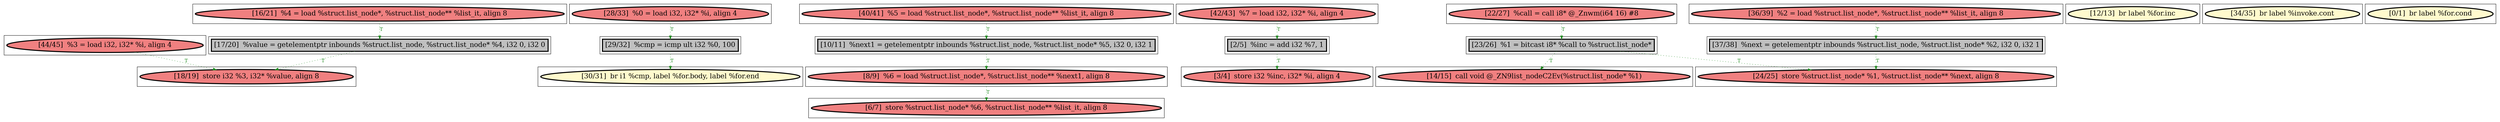 
digraph G {



node1194->node1196 [style=dotted,color=forestgreen,label="T",fontcolor=forestgreen ]
node1198->node1194 [style=dotted,color=forestgreen,label="T",fontcolor=forestgreen ]
node1188->node1189 [style=dotted,color=forestgreen,label="T",fontcolor=forestgreen ]
node1183->node1181 [style=dotted,color=forestgreen,label="T",fontcolor=forestgreen ]
node1181->node1180 [style=dotted,color=forestgreen,label="T",fontcolor=forestgreen ]
node1184->node1196 [style=dotted,color=forestgreen,label="T",fontcolor=forestgreen ]
node1178->node1190 [style=dotted,color=forestgreen,label="T",fontcolor=forestgreen ]
node1193->node1187 [style=dotted,color=forestgreen,label="T",fontcolor=forestgreen ]
node1187->node1199 [style=dotted,color=forestgreen,label="T",fontcolor=forestgreen ]
node1191->node1182 [style=dotted,color=forestgreen,label="T",fontcolor=forestgreen ]
node1185->node1178 [style=dotted,color=forestgreen,label="T",fontcolor=forestgreen ]
node1180->node1179 [style=dotted,color=forestgreen,label="T",fontcolor=forestgreen ]
node1182->node1186 [style=dotted,color=forestgreen,label="T",fontcolor=forestgreen ]
node1187->node1186 [style=dotted,color=forestgreen,label="T",fontcolor=forestgreen ]
node1189->node1192 [style=dotted,color=forestgreen,label="T",fontcolor=forestgreen ]


subgraph cluster22 {


node1199 [penwidth=3.0,fontsize=20,fillcolor=lightcoral,label="[14/15]  call void @_ZN9list_nodeC2Ev(%struct.list_node* %1)",shape=ellipse,style=filled ]



}

subgraph cluster20 {


node1197 [penwidth=3.0,fontsize=20,fillcolor=lemonchiffon,label="[12/13]  br label %for.inc",shape=ellipse,style=filled ]



}

subgraph cluster18 {


node1195 [penwidth=3.0,fontsize=20,fillcolor=lemonchiffon,label="[34/35]  br label %invoke.cont",shape=ellipse,style=filled ]



}

subgraph cluster16 {


node1193 [penwidth=3.0,fontsize=20,fillcolor=lightcoral,label="[22/27]  %call = call i8* @_Znwm(i64 16) #8",shape=ellipse,style=filled ]



}

subgraph cluster17 {


node1194 [penwidth=3.0,fontsize=20,fillcolor=grey,label="[17/20]  %value = getelementptr inbounds %struct.list_node, %struct.list_node* %4, i32 0, i32 0",shape=rectangle,style=filled ]



}

subgraph cluster4 {


node1181 [penwidth=3.0,fontsize=20,fillcolor=grey,label="[10/11]  %next1 = getelementptr inbounds %struct.list_node, %struct.list_node* %5, i32 0, i32 1",shape=rectangle,style=filled ]



}

subgraph cluster3 {


node1180 [penwidth=3.0,fontsize=20,fillcolor=lightcoral,label="[8/9]  %6 = load %struct.list_node*, %struct.list_node** %next1, align 8",shape=ellipse,style=filled ]



}

subgraph cluster2 {


node1179 [penwidth=3.0,fontsize=20,fillcolor=lightcoral,label="[6/7]  store %struct.list_node* %6, %struct.list_node** %list_it, align 8",shape=ellipse,style=filled ]



}

subgraph cluster1 {


node1178 [penwidth=3.0,fontsize=20,fillcolor=grey,label="[2/5]  %inc = add i32 %7, 1",shape=rectangle,style=filled ]



}

subgraph cluster12 {


node1189 [penwidth=3.0,fontsize=20,fillcolor=grey,label="[29/32]  %cmp = icmp ult i32 %0, 100",shape=rectangle,style=filled ]



}

subgraph cluster5 {


node1182 [penwidth=3.0,fontsize=20,fillcolor=grey,label="[37/38]  %next = getelementptr inbounds %struct.list_node, %struct.list_node* %2, i32 0, i32 1",shape=rectangle,style=filled ]



}

subgraph cluster0 {


node1177 [penwidth=3.0,fontsize=20,fillcolor=lemonchiffon,label="[0/1]  br label %for.cond",shape=ellipse,style=filled ]



}

subgraph cluster6 {


node1183 [penwidth=3.0,fontsize=20,fillcolor=lightcoral,label="[40/41]  %5 = load %struct.list_node*, %struct.list_node** %list_it, align 8",shape=ellipse,style=filled ]



}

subgraph cluster14 {


node1191 [penwidth=3.0,fontsize=20,fillcolor=lightcoral,label="[36/39]  %2 = load %struct.list_node*, %struct.list_node** %list_it, align 8",shape=ellipse,style=filled ]



}

subgraph cluster7 {


node1184 [penwidth=3.0,fontsize=20,fillcolor=lightcoral,label="[44/45]  %3 = load i32, i32* %i, align 4",shape=ellipse,style=filled ]



}

subgraph cluster8 {


node1185 [penwidth=3.0,fontsize=20,fillcolor=lightcoral,label="[42/43]  %7 = load i32, i32* %i, align 4",shape=ellipse,style=filled ]



}

subgraph cluster21 {


node1198 [penwidth=3.0,fontsize=20,fillcolor=lightcoral,label="[16/21]  %4 = load %struct.list_node*, %struct.list_node** %list_it, align 8",shape=ellipse,style=filled ]



}

subgraph cluster9 {


node1186 [penwidth=3.0,fontsize=20,fillcolor=lightcoral,label="[24/25]  store %struct.list_node* %1, %struct.list_node** %next, align 8",shape=ellipse,style=filled ]



}

subgraph cluster19 {


node1196 [penwidth=3.0,fontsize=20,fillcolor=lightcoral,label="[18/19]  store i32 %3, i32* %value, align 8",shape=ellipse,style=filled ]



}

subgraph cluster10 {


node1187 [penwidth=3.0,fontsize=20,fillcolor=grey,label="[23/26]  %1 = bitcast i8* %call to %struct.list_node*",shape=rectangle,style=filled ]



}

subgraph cluster11 {


node1188 [penwidth=3.0,fontsize=20,fillcolor=lightcoral,label="[28/33]  %0 = load i32, i32* %i, align 4",shape=ellipse,style=filled ]



}

subgraph cluster13 {


node1190 [penwidth=3.0,fontsize=20,fillcolor=lightcoral,label="[3/4]  store i32 %inc, i32* %i, align 4",shape=ellipse,style=filled ]



}

subgraph cluster15 {


node1192 [penwidth=3.0,fontsize=20,fillcolor=lemonchiffon,label="[30/31]  br i1 %cmp, label %for.body, label %for.end",shape=ellipse,style=filled ]



}

}
